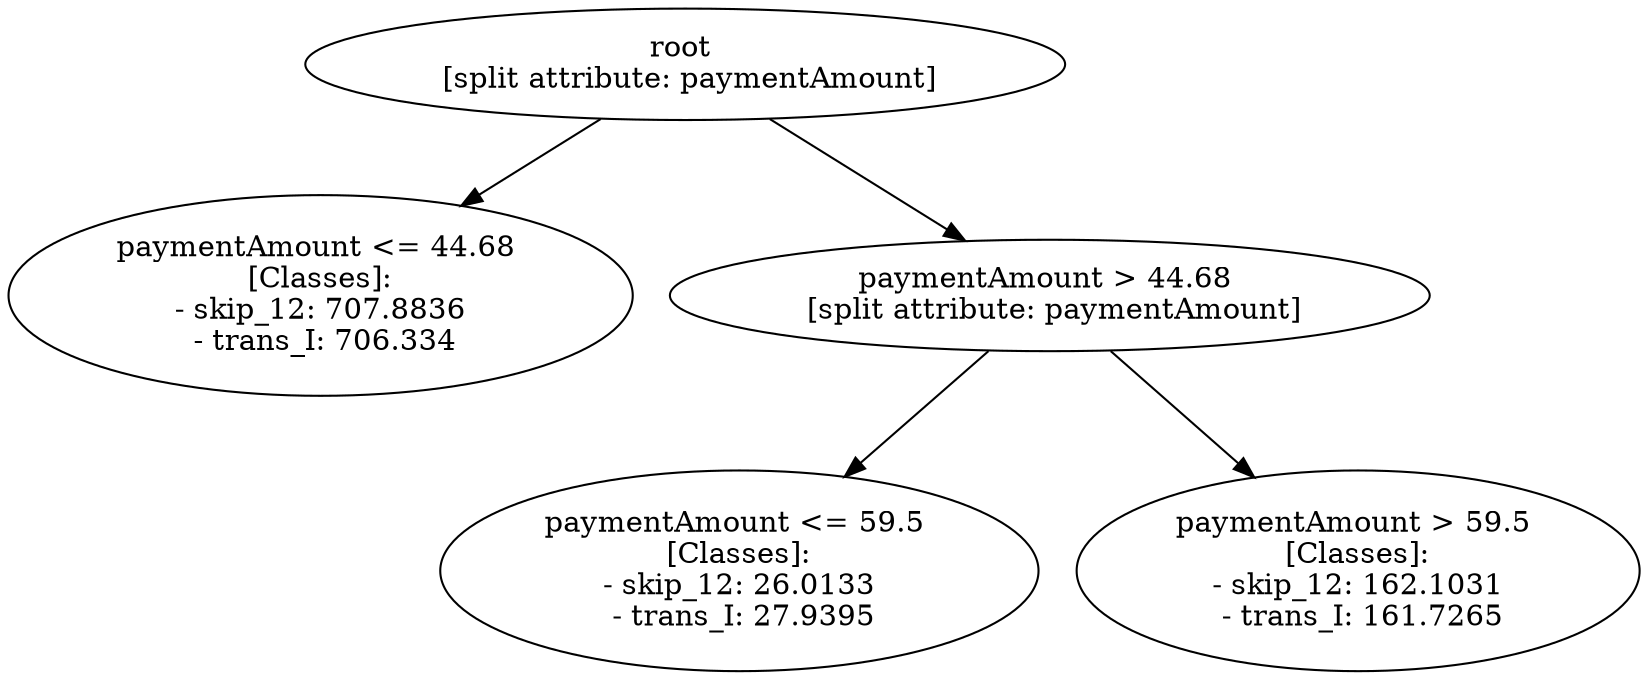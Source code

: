 // Road_Traffic_Fine_Management_Process-p_19-6
digraph "Road_Traffic_Fine_Management_Process-p_19-6" {
	"1888a767-81c4-4667-aa4d-ce07e808b98e" [label="root 
 [split attribute: paymentAmount]"]
	"b33fe929-a869-49b4-87d1-5d11bfb9c02f" [label="paymentAmount <= 44.68 
 [Classes]: 
 - skip_12: 707.8836 
 - trans_I: 706.334"]
	"1888a767-81c4-4667-aa4d-ce07e808b98e" -> "b33fe929-a869-49b4-87d1-5d11bfb9c02f"
	"ef21602b-9d74-4505-af25-092eed574b11" [label="paymentAmount > 44.68 
 [split attribute: paymentAmount]"]
	"1888a767-81c4-4667-aa4d-ce07e808b98e" -> "ef21602b-9d74-4505-af25-092eed574b11"
	"1004dfa2-cd0f-4c01-8580-90f8e94076d4" [label="paymentAmount <= 59.5 
 [Classes]: 
 - skip_12: 26.0133 
 - trans_I: 27.9395"]
	"ef21602b-9d74-4505-af25-092eed574b11" -> "1004dfa2-cd0f-4c01-8580-90f8e94076d4"
	"11b8fe3f-d5a8-44a6-8bb3-dee0bfc3f7e5" [label="paymentAmount > 59.5 
 [Classes]: 
 - skip_12: 162.1031 
 - trans_I: 161.7265"]
	"ef21602b-9d74-4505-af25-092eed574b11" -> "11b8fe3f-d5a8-44a6-8bb3-dee0bfc3f7e5"
}
